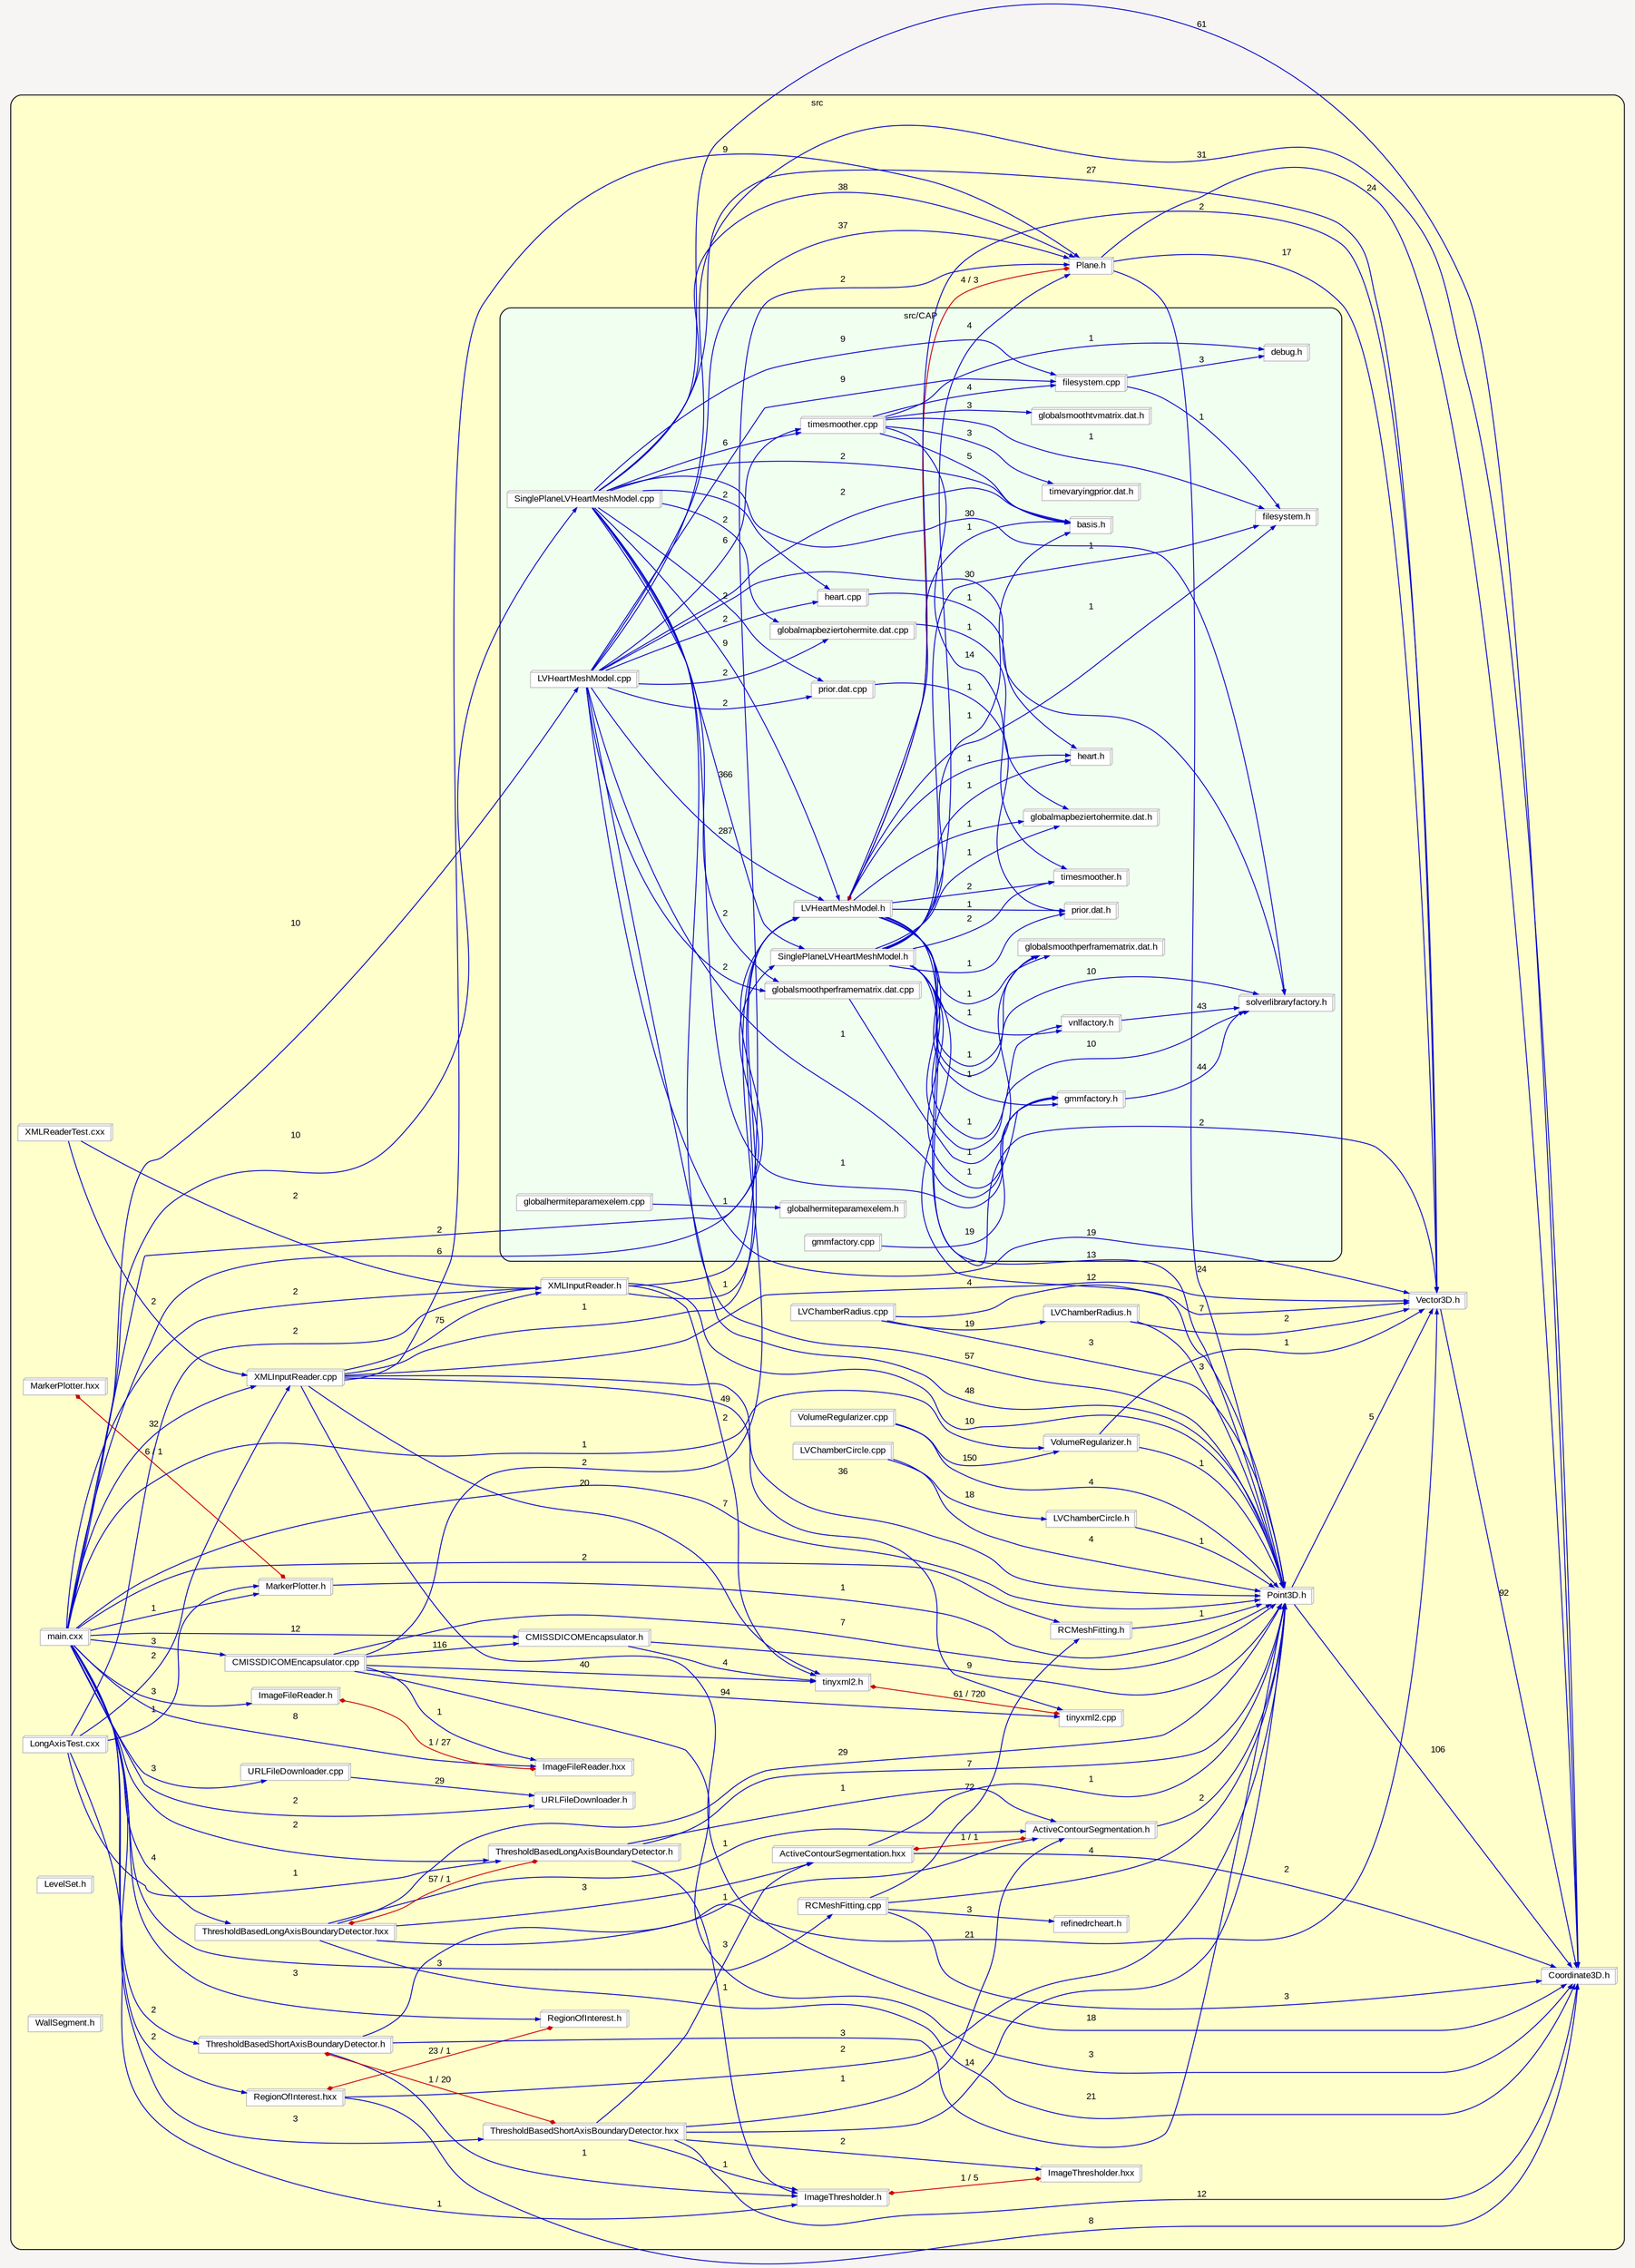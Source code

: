 digraph "" {
  graph [packmode="clust", ranksep="1.0", bgcolor="#F7F5F3", pack="true", fontname="Arial", fontsize="10", style="rounded,filled", compound="true", rankdir="LR", label="", fillcolor="#FFFFCC"];
  node [shape="rectangle", node_initialized="no", style="filled", fontname="Arial", fontsize="10", fixedsize="false", compound="true", color="grey", height="0.0", width="0.0", label="", fillcolor="white"];
  edge [arrowhead="normal", fontcolor="black", arrowsize="0.5", ltail="", dir="forward", fontname="Arial", fontsize="10", lhead="", color="black", compound="true", label="", arrowtail="none"];
  subgraph "cluster_1" {
    graph [label="src", fillcolor="#FFFFCC"];
    subgraph "cluster_3" {
      graph [label="src/CAP", fillcolor="#F0FFF0"];
      __N4 [shape="none", style="invis,none", fixedsize="true", height="0.01", width="0.777778", label=""];
      __N13 [shape="box3d", style="filled", label="LVHeartMeshModel.h"];
      __N19 [shape="box3d", style="filled", label="heart.cpp"];
      __N20 [shape="box3d", style="filled", label="heart.h"];
      __N29 [shape="box3d", style="filled", label="LVHeartMeshModel.cpp"];
      __N30 [shape="box3d", style="filled", label="globalsmoothperframematrix.dat.cpp"];
      __N31 [shape="box3d", style="filled", label="solverlibraryfactory.h"];
      __N32 [shape="box3d", style="filled", label="prior.dat.cpp"];
      __N33 [shape="box3d", style="filled", label="timesmoother.cpp"];
      __N34 [shape="box3d", style="filled", label="globalmapbeziertohermite.dat.cpp"];
      __N35 [shape="box3d", style="filled", label="gmmfactory.h"];
      __N36 [shape="box3d", style="filled", label="filesystem.cpp"];
      __N37 [shape="box3d", style="filled", label="basis.h"];
      __N38 [shape="box3d", style="filled", label="prior.dat.h"];
      __N39 [shape="box3d", style="filled", label="timesmoother.h"];
      __N40 [shape="box3d", style="filled", label="globalsmoothperframematrix.dat.h"];
      __N41 [shape="box3d", style="filled", label="filesystem.h"];
      __N42 [shape="box3d", style="filled", label="globalmapbeziertohermite.dat.h"];
      __N43 [shape="box3d", style="filled", label="vnlfactory.h"];
      __N44 [shape="box3d", style="filled", label="SinglePlaneLVHeartMeshModel.h"];
      __N51 [shape="box3d", style="filled", label="SinglePlaneLVHeartMeshModel.cpp"];
      __N57 [shape="box3d", style="filled", label="debug.h"];
      __N62 [shape="box3d", style="filled", label="globalsmoothtvmatrix.dat.h"];
      __N63 [shape="box3d", style="filled", label="timevaryingprior.dat.h"];
      __N64 [shape="box3d", style="filled", label="gmmfactory.cpp"];
      __N65 [shape="box3d", style="filled", label="globalhermiteparamexelem.cpp"];
      __N66 [shape="box3d", style="filled", label="globalhermiteparamexelem.h"];
      __N19 -> __N20 [dir="forward", color="blue3", label="1"];
      __N29 -> __N30 [dir="forward", color="blue3", label="2"];
      __N29 -> __N31 [dir="forward", color="blue3", label="30"];
      __N29 -> __N32 [dir="forward", color="blue3", label="2"];
      __N29 -> __N33 [dir="forward", color="blue3", label="6"];
      __N29 -> __N34 [dir="forward", color="blue3", label="2"];
      __N29 -> __N13 [dir="forward", color="blue3", label="287"];
      __N29 -> __N35 [dir="forward", color="blue3", label="1"];
      __N29 -> __N36 [dir="forward", color="blue3", label="9"];
      __N29 -> __N19 [dir="forward", color="blue3", label="2"];
      __N29 -> __N37 [dir="forward", color="blue3", label="2"];
      __N13 -> __N38 [dir="forward", color="blue3", label="1"];
      __N13 -> __N37 [dir="forward", color="blue3", label="1"];
      __N13 -> __N39 [dir="forward", color="blue3", label="2"];
      __N13 -> __N20 [dir="forward", color="blue3", label="1"];
      __N13 -> __N40 [dir="forward", color="blue3", label="1"];
      __N13 -> __N31 [dir="forward", color="blue3", label="10"];
      __N13 -> __N35 [dir="forward", color="blue3", label="1"];
      __N13 -> __N41 [dir="forward", color="blue3", label="1"];
      __N13 -> __N42 [dir="forward", color="blue3", label="1"];
      __N13 -> __N43 [dir="forward", color="blue3", label="1"];
      __N44 -> __N38 [dir="forward", color="blue3", label="1"];
      __N44 -> __N43 [dir="forward", color="blue3", label="1"];
      __N44 -> __N31 [dir="forward", color="blue3", label="10"];
      __N44 -> __N40 [dir="forward", color="blue3", label="1"];
      __N44 -> __N39 [dir="forward", color="blue3", label="2"];
      __N44 -> __N20 [dir="forward", color="blue3", label="1"];
      __N44 -> __N41 [dir="forward", color="blue3", label="1"];
      __N44 -> __N35 [dir="forward", color="blue3", label="1"];
      __N44 -> __N42 [dir="forward", color="blue3", label="1"];
      __N44 -> __N37 [dir="forward", color="blue3", label="1"];
      __N35 -> __N31 [dir="forward", color="blue3", label="44"];
      __N51 -> __N19 [dir="forward", color="blue3", label="2"];
      __N51 -> __N44 [dir="forward", color="blue3", label="366"];
      __N51 -> __N35 [dir="forward", color="blue3", label="1"];
      __N51 -> __N36 [dir="forward", color="blue3", label="9"];
      __N51 -> __N32 [dir="forward", color="blue3", label="2"];
      __N51 -> __N13 [dir="forward", color="blue3", label="9"];
      __N51 -> __N33 [dir="forward", color="blue3", label="6"];
      __N51 -> __N31 [dir="forward", color="blue3", label="30"];
      __N51 -> __N34 [dir="forward", color="blue3", label="2"];
      __N51 -> __N37 [dir="forward", color="blue3", label="2"];
      __N51 -> __N30 [dir="forward", color="blue3", label="2"];
      __N36 -> __N57 [dir="forward", color="blue3", label="3"];
      __N36 -> __N41 [dir="forward", color="blue3", label="1"];
      __N32 -> __N38 [dir="forward", color="blue3", label="1"];
      __N33 -> __N57 [dir="forward", color="blue3", label="1"];
      __N33 -> __N41 [dir="forward", color="blue3", label="1"];
      __N33 -> __N36 [dir="forward", color="blue3", label="4"];
      __N33 -> __N62 [dir="forward", color="blue3", label="3"];
      __N33 -> __N63 [dir="forward", color="blue3", label="3"];
      __N33 -> __N39 [dir="forward", color="blue3", label="14"];
      __N33 -> __N37 [dir="forward", color="blue3", label="5"];
      __N34 -> __N42 [dir="forward", color="blue3", label="1"];
      __N64 -> __N35 [dir="forward", color="blue3", label="19"];
      __N30 -> __N40 [dir="forward", color="blue3", label="1"];
      __N65 -> __N66 [dir="forward", color="blue3", label="1"];
      __N43 -> __N31 [dir="forward", color="blue3", label="43"];
    }
    __N2 [shape="none", style="invis,none", fixedsize="true", height="0.01", width="0.347222", label=""];
    __N5 [shape="box3d", style="filled", label="ImageThresholder.h"];
    __N6 [shape="box3d", style="filled", label="ImageThresholder.hxx"];
    __N7 [shape="box3d", style="filled", label="MarkerPlotter.hxx"];
    __N8 [shape="box3d", style="filled", label="MarkerPlotter.h"];
    __N9 [shape="box3d", style="filled", label="XMLInputReader.h"];
    __N10 [shape="box3d", style="filled", label="tinyxml2.h"];
    __N11 [shape="box3d", style="filled", label="Plane.h"];
    __N12 [shape="box3d", style="filled", label="Point3D.h"];
    __N14 [shape="box3d", style="filled", label="CMISSDICOMEncapsulator.cpp"];
    __N15 [shape="box3d", style="filled", label="ImageFileReader.hxx"];
    __N16 [shape="box3d", style="filled", label="tinyxml2.cpp"];
    __N17 [shape="box3d", style="filled", label="CMISSDICOMEncapsulator.h"];
    __N18 [shape="box3d", style="filled", label="Coordinate3D.h"];
    __N21 [shape="box3d", style="filled", label="VolumeRegularizer.h"];
    __N22 [shape="box3d", style="filled", label="Vector3D.h"];
    __N23 [shape="box3d", style="filled", label="ActiveContourSegmentation.hxx"];
    __N24 [shape="box3d", style="filled", label="ActiveContourSegmentation.h"];
    __N25 [shape="box3d", style="filled", label="RegionOfInterest.hxx"];
    __N26 [shape="box3d", style="filled", label="RegionOfInterest.h"];
    __N27 [shape="box3d", style="filled", label="ThresholdBasedShortAxisBoundaryDetector.h"];
    __N28 [shape="box3d", style="filled", label="ThresholdBasedShortAxisBoundaryDetector.hxx"];
    __N45 [shape="box3d", style="filled", label="main.cxx"];
    __N46 [shape="box3d", style="filled", label="RCMeshFitting.cpp"];
    __N47 [shape="box3d", style="filled", label="URLFileDownloader.cpp"];
    __N48 [shape="box3d", style="filled", label="XMLInputReader.cpp"];
    __N49 [shape="box3d", style="filled", label="ThresholdBasedLongAxisBoundaryDetector.h"];
    __N50 [shape="box3d", style="filled", label="RCMeshFitting.h"];
    __N52 [shape="box3d", style="filled", label="ImageFileReader.h"];
    __N53 [shape="box3d", style="filled", label="URLFileDownloader.h"];
    __N54 [shape="box3d", style="filled", label="ThresholdBasedLongAxisBoundaryDetector.hxx"];
    __N55 [shape="box3d", style="filled", label="LVChamberCircle.cpp"];
    __N56 [shape="box3d", style="filled", label="LVChamberCircle.h"];
    __N58 [shape="box3d", style="filled", label="LVChamberRadius.cpp"];
    __N59 [shape="box3d", style="filled", label="LVChamberRadius.h"];
    __N60 [shape="box3d", style="filled", label="VolumeRegularizer.cpp"];
    __N61 [shape="box3d", style="filled", label="LongAxisTest.cxx"];
    __N67 [shape="box3d", style="filled", label="refinedrcheart.h"];
    __N68 [shape="box3d", style="filled", label="XMLReaderTest.cxx"];
    __N69 [shape="box3d", style="filled", label="LevelSet.h"];
    __N70 [shape="box3d", style="filled", label="WallSegment.h"];
    __N5 -> __N6 [arrowhead="diamond", dir="both", color="red3", label="1 / 5", arrowtail="diamond"];
    __N7 -> __N8 [arrowhead="diamond", dir="both", color="red3", label="6 / 1", arrowtail="diamond"];
    __N9 -> __N10 [dir="forward", color="blue3", label="2"];
    __N9 -> __N11 [dir="forward", color="blue3", label="2"];
    __N9 -> __N12 [dir="forward", color="blue3", label="10"];
    __N9 -> __N13 [dir="forward", color="blue3", label="1"];
    __N14 -> __N10 [dir="forward", color="blue3", label="40"];
    __N14 -> __N15 [dir="forward", color="blue3", label="1"];
    __N14 -> __N16 [dir="forward", color="blue3", label="94"];
    __N14 -> __N17 [dir="forward", color="blue3", label="116"];
    __N14 -> __N12 [dir="forward", color="blue3", label="7"];
    __N14 -> __N13 [dir="forward", color="blue3", label="2"];
    __N14 -> __N18 [dir="forward", color="blue3", label="3"];
    __N17 -> __N12 [dir="forward", color="blue3", label="9"];
    __N17 -> __N10 [dir="forward", color="blue3", label="4"];
    __N21 -> __N22 [dir="forward", color="blue3", label="1"];
    __N21 -> __N12 [dir="forward", color="blue3", label="1"];
    __N23 -> __N24 [arrowhead="diamond", dir="both", color="red3", label="1 / 1", arrowtail="diamond"];
    __N23 -> __N12 [dir="forward", color="blue3", label="1"];
    __N23 -> __N18 [dir="forward", color="blue3", label="2"];
    __N10 -> __N16 [arrowhead="diamond", dir="both", color="red3", label="61 / 720", arrowtail="diamond"];
    __N25 -> __N12 [dir="forward", color="blue3", label="2"];
    __N25 -> __N26 [arrowhead="diamond", dir="both", color="red3", label="23 / 1", arrowtail="diamond"];
    __N25 -> __N18 [dir="forward", color="blue3", label="8"];
    __N27 -> __N5 [dir="forward", color="blue3", label="1"];
    __N27 -> __N12 [dir="forward", color="blue3", label="3"];
    __N27 -> __N24 [dir="forward", color="blue3", label="1"];
    __N27 -> __N28 [arrowhead="diamond", dir="both", color="red3", label="1 / 20", arrowtail="diamond"];
    __N29 -> __N22 [dir="forward", color="blue3", label="19"];
    __N29 -> __N11 [dir="forward", color="blue3", label="37"];
    __N29 -> __N18 [dir="forward", color="blue3", label="31"];
    __N29 -> __N12 [dir="forward", color="blue3", label="48"];
    __N13 -> __N22 [dir="forward", color="blue3", label="2"];
    __N13 -> __N11 [arrowhead="diamond", dir="both", color="red3", label="4 / 3", arrowtail="diamond"];
    __N13 -> __N12 [dir="forward", color="blue3", label="13"];
    __N8 -> __N12 [dir="forward", color="blue3", label="1"];
    __N44 -> __N11 [dir="forward", color="blue3", label="4"];
    __N44 -> __N22 [dir="forward", color="blue3", label="2"];
    __N44 -> __N12 [dir="forward", color="blue3", label="12"];
    __N45 -> __N17 [dir="forward", color="blue3", label="12"];
    __N45 -> __N46 [dir="forward", color="blue3", label="3"];
    __N45 -> __N47 [dir="forward", color="blue3", label="3"];
    __N45 -> __N48 [dir="forward", color="blue3", label="32"];
    __N45 -> __N49 [dir="forward", color="blue3", label="2"];
    __N45 -> __N26 [dir="forward", color="blue3", label="3"];
    __N45 -> __N28 [dir="forward", color="blue3", label="3"];
    __N45 -> __N50 [dir="forward", color="blue3", label="2"];
    __N45 -> __N51 [dir="forward", color="blue3", label="10"];
    __N45 -> __N52 [dir="forward", color="blue3", label="3"];
    __N45 -> __N53 [dir="forward", color="blue3", label="2"];
    __N45 -> __N21 [dir="forward", color="blue3", label="1"];
    __N45 -> __N15 [dir="forward", color="blue3", label="8"];
    __N45 -> __N8 [dir="forward", color="blue3", label="1"];
    __N45 -> __N44 [dir="forward", color="blue3", label="2"];
    __N45 -> __N29 [dir="forward", color="blue3", label="10"];
    __N45 -> __N25 [dir="forward", color="blue3", label="2"];
    __N45 -> __N27 [dir="forward", color="blue3", label="2"];
    __N45 -> __N13 [dir="forward", color="blue3", label="6"];
    __N45 -> __N12 [dir="forward", color="blue3", label="7"];
    __N45 -> __N14 [dir="forward", color="blue3", label="3"];
    __N45 -> __N9 [dir="forward", color="blue3", label="2"];
    __N45 -> __N54 [dir="forward", color="blue3", label="4"];
    __N24 -> __N12 [dir="forward", color="blue3", label="2"];
    __N51 -> __N12 [dir="forward", color="blue3", label="57"];
    __N51 -> __N18 [dir="forward", color="blue3", label="61"];
    __N51 -> __N11 [dir="forward", color="blue3", label="38"];
    __N51 -> __N22 [dir="forward", color="blue3", label="27"];
    __N12 -> __N22 [dir="forward", color="blue3", label="5"];
    __N12 -> __N18 [dir="forward", color="blue3", label="106"];
    __N55 -> __N56 [dir="forward", color="blue3", label="18"];
    __N55 -> __N12 [dir="forward", color="blue3", label="4"];
    __N58 -> __N59 [dir="forward", color="blue3", label="19"];
    __N58 -> __N22 [dir="forward", color="blue3", label="7"];
    __N58 -> __N12 [dir="forward", color="blue3", label="3"];
    __N60 -> __N12 [dir="forward", color="blue3", label="4"];
    __N60 -> __N21 [dir="forward", color="blue3", label="150"];
    __N61 -> __N5 [dir="forward", color="blue3", label="1"];
    __N61 -> __N9 [dir="forward", color="blue3", label="2"];
    __N61 -> __N8 [dir="forward", color="blue3", label="1"];
    __N61 -> __N48 [dir="forward", color="blue3", label="2"];
    __N61 -> __N49 [dir="forward", color="blue3", label="1"];
    __N22 -> __N18 [dir="forward", color="blue3", label="92"];
    __N52 -> __N15 [arrowhead="diamond", dir="both", color="red3", label="1 / 27", arrowtail="diamond"];
    __N11 -> __N18 [dir="forward", color="blue3", label="24"];
    __N11 -> __N12 [dir="forward", color="blue3", label="24"];
    __N11 -> __N22 [dir="forward", color="blue3", label="17"];
    __N54 -> __N22 [dir="forward", color="blue3", label="21"];
    __N54 -> __N18 [dir="forward", color="blue3", label="21"];
    __N54 -> __N12 [dir="forward", color="blue3", label="29"];
    __N54 -> __N24 [dir="forward", color="blue3", label="1"];
    __N54 -> __N23 [dir="forward", color="blue3", label="3"];
    __N54 -> __N49 [arrowhead="diamond", dir="both", color="red3", label="57 / 1", arrowtail="diamond"];
    __N56 -> __N12 [dir="forward", color="blue3", label="1"];
    __N49 -> __N24 [dir="forward", color="blue3", label="1"];
    __N49 -> __N12 [dir="forward", color="blue3", label="7"];
    __N49 -> __N5 [dir="forward", color="blue3", label="1"];
    __N48 -> __N13 [dir="forward", color="blue3", label="1"];
    __N48 -> __N10 [dir="forward", color="blue3", label="20"];
    __N48 -> __N18 [dir="forward", color="blue3", label="18"];
    __N48 -> __N9 [dir="forward", color="blue3", label="75"];
    __N48 -> __N16 [dir="forward", color="blue3", label="49"];
    __N48 -> __N22 [dir="forward", color="blue3", label="4"];
    __N48 -> __N11 [dir="forward", color="blue3", label="9"];
    __N48 -> __N12 [dir="forward", color="blue3", label="36"];
    __N47 -> __N53 [dir="forward", color="blue3", label="29"];
    __N46 -> __N18 [dir="forward", color="blue3", label="3"];
    __N46 -> __N67 [dir="forward", color="blue3", label="3"];
    __N46 -> __N50 [dir="forward", color="blue3", label="72"];
    __N46 -> __N12 [dir="forward", color="blue3", label="4"];
    __N59 -> __N12 [dir="forward", color="blue3", label="3"];
    __N59 -> __N22 [dir="forward", color="blue3", label="2"];
    __N50 -> __N12 [dir="forward", color="blue3", label="1"];
    __N28 -> __N24 [dir="forward", color="blue3", label="1"];
    __N28 -> __N12 [dir="forward", color="blue3", label="14"];
    __N28 -> __N18 [dir="forward", color="blue3", label="12"];
    __N28 -> __N23 [dir="forward", color="blue3", label="3"];
    __N28 -> __N5 [dir="forward", color="blue3", label="1"];
    __N28 -> __N6 [dir="forward", color="blue3", label="2"];
    __N68 -> __N48 [dir="forward", color="blue3", label="2"];
    __N68 -> __N9 [dir="forward", color="blue3", label="2"];
  }
}
